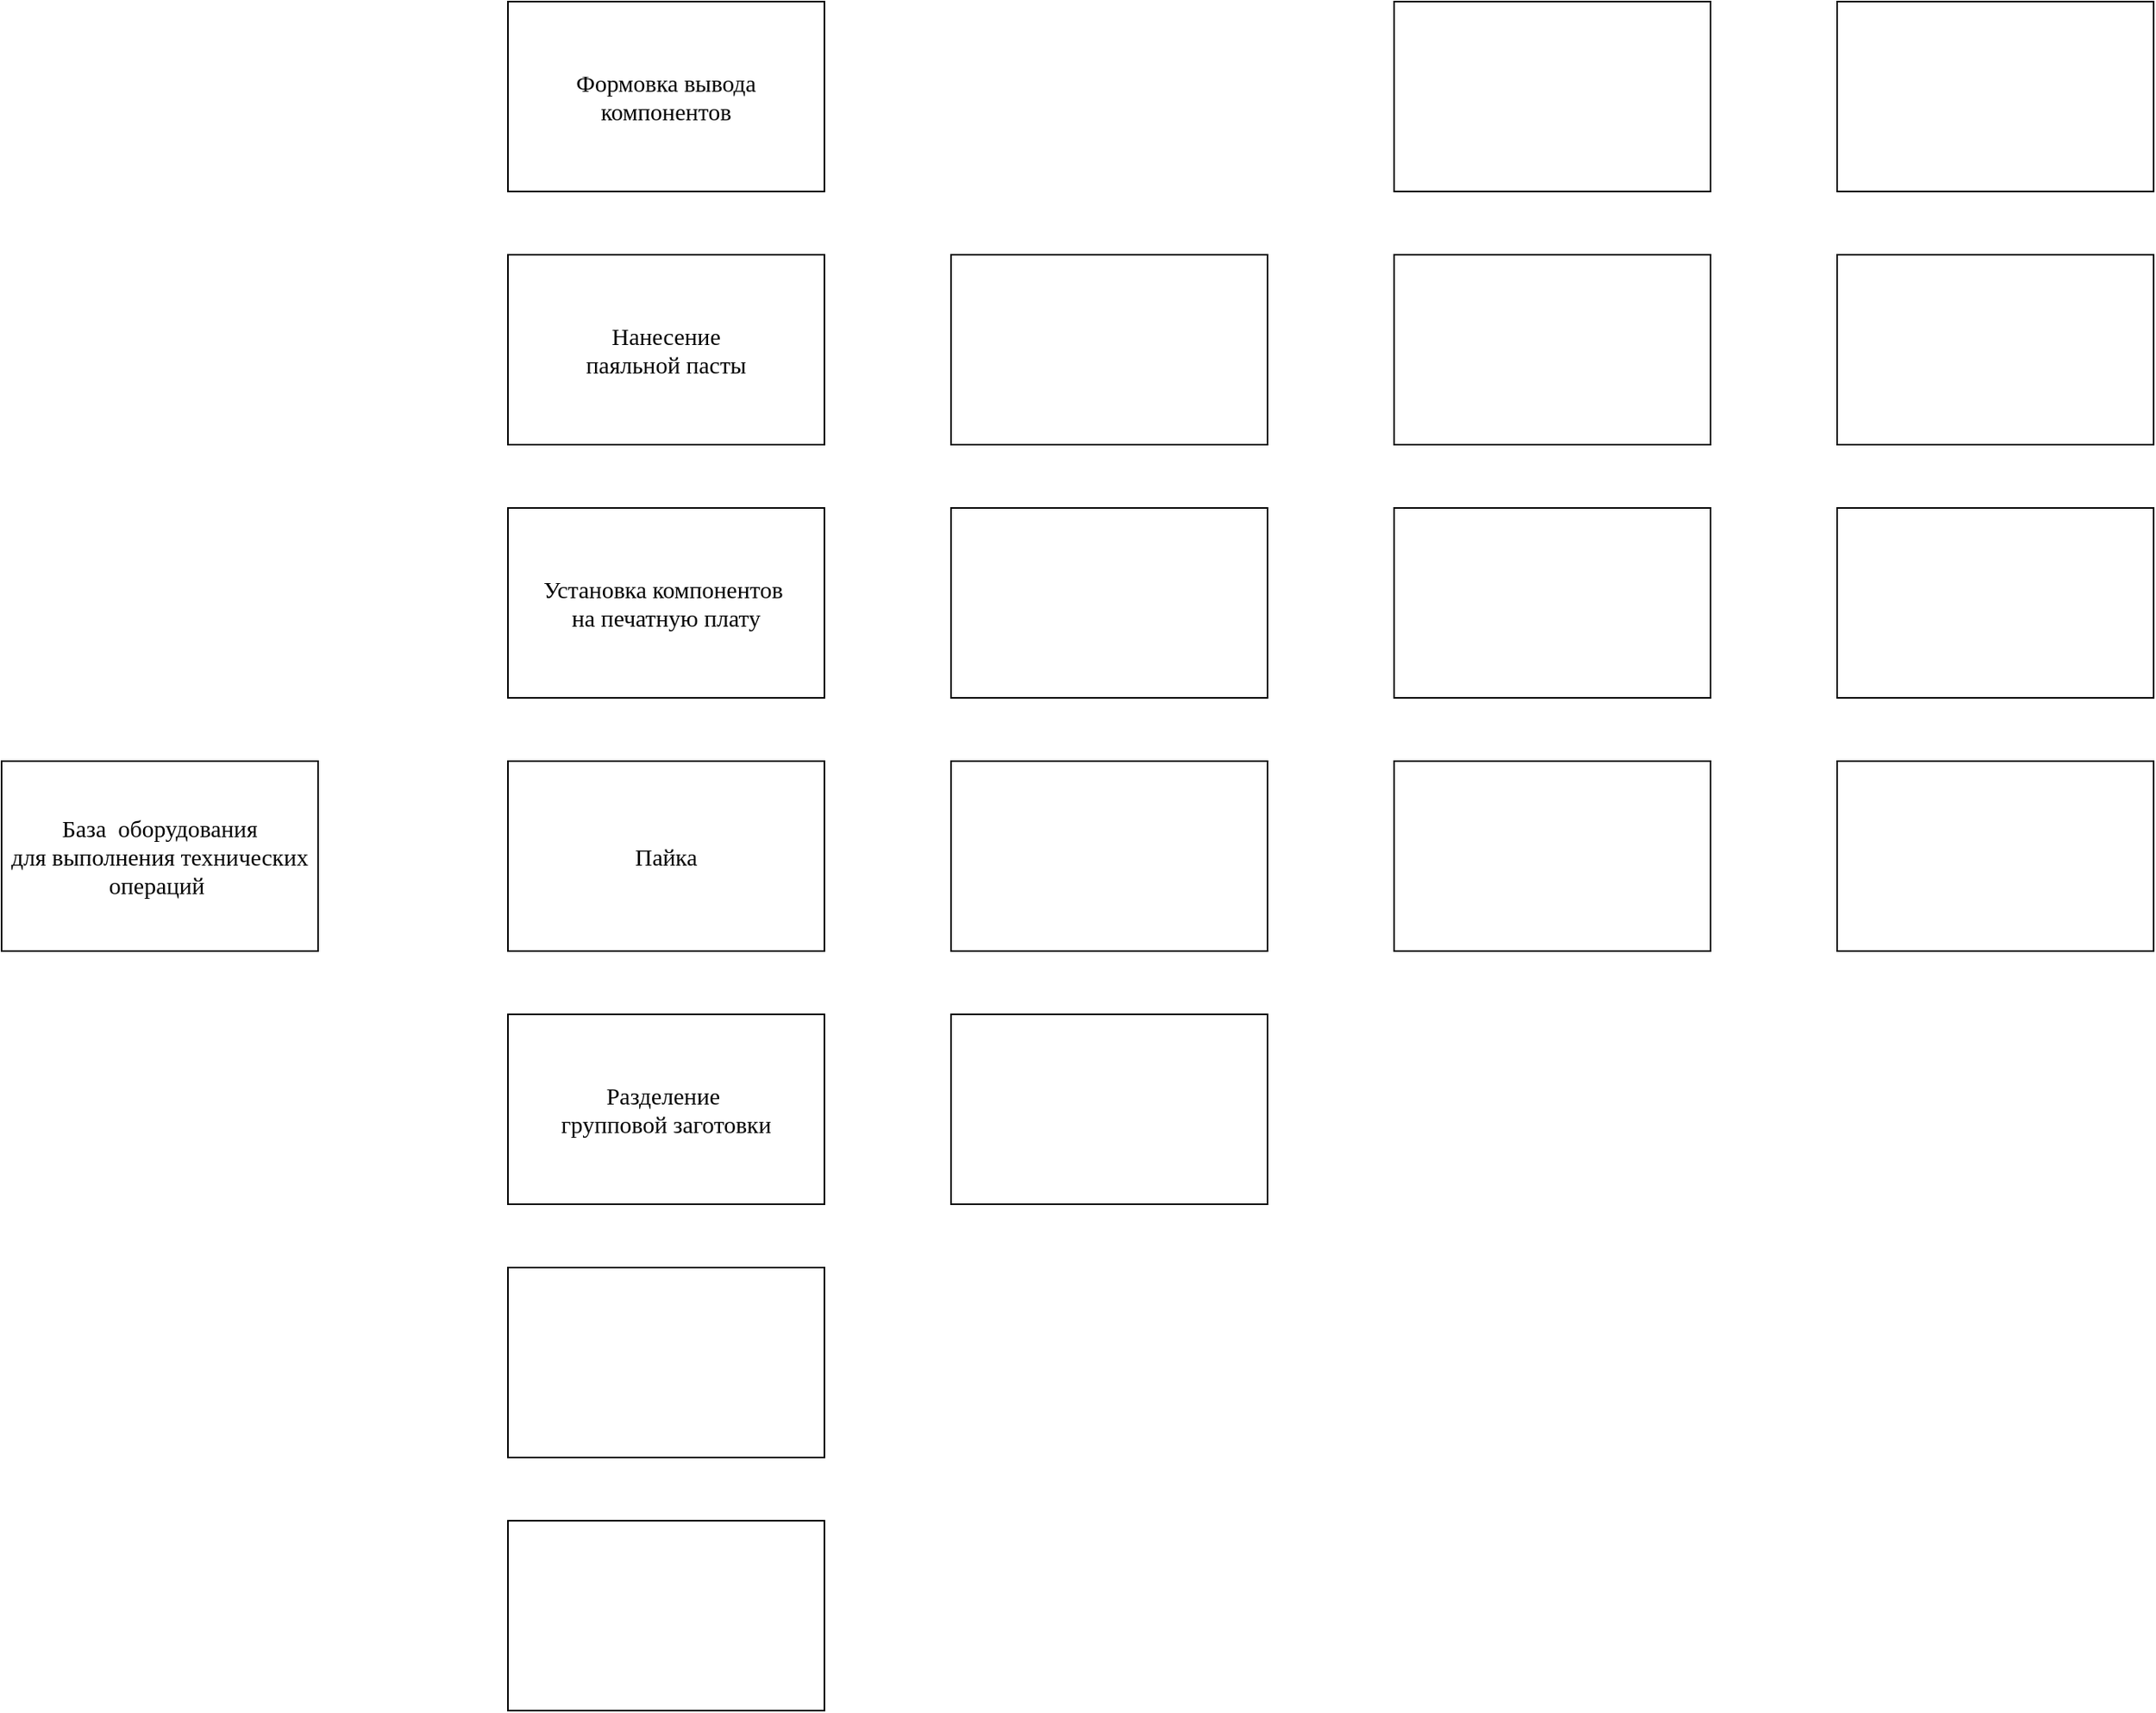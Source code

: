 <mxfile version="21.1.5" type="github">
  <diagram name="Page-1" id="Mj25eBMRVsyRUsFsZYLs">
    <mxGraphModel dx="2206" dy="1225" grid="1" gridSize="10" guides="1" tooltips="1" connect="1" arrows="1" fold="1" page="1" pageScale="1" pageWidth="1169" pageHeight="1654" math="0" shadow="0">
      <root>
        <mxCell id="0" />
        <mxCell id="1" parent="0" />
        <mxCell id="ikU8lWJFKBPcYdBVzW3l-1" value="&lt;font face=&quot;Tahoma&quot;&gt;База&amp;nbsp; оборудования &lt;br&gt;для выполнения технических операций&amp;nbsp;&lt;/font&gt;" style="rounded=0;whiteSpace=wrap;html=1;fontSize=15;" vertex="1" parent="1">
          <mxGeometry x="40" y="600" width="200" height="120" as="geometry" />
        </mxCell>
        <mxCell id="ikU8lWJFKBPcYdBVzW3l-2" value="Нанесение &lt;br&gt;паяльной пасты" style="rounded=0;whiteSpace=wrap;html=1;fontFamily=Tahoma;fontSize=15;" vertex="1" parent="1">
          <mxGeometry x="360" y="280" width="200" height="120" as="geometry" />
        </mxCell>
        <mxCell id="ikU8lWJFKBPcYdBVzW3l-3" value="Установка компонентов&amp;nbsp;&lt;br&gt;на печатную плату" style="rounded=0;whiteSpace=wrap;html=1;fontFamily=Tahoma;fontSize=15;" vertex="1" parent="1">
          <mxGeometry x="360" y="440" width="200" height="120" as="geometry" />
        </mxCell>
        <mxCell id="ikU8lWJFKBPcYdBVzW3l-4" value="Формовка вывода компонентов" style="rounded=0;whiteSpace=wrap;html=1;fontFamily=Tahoma;fontSize=15;" vertex="1" parent="1">
          <mxGeometry x="360" y="120" width="200" height="120" as="geometry" />
        </mxCell>
        <mxCell id="ikU8lWJFKBPcYdBVzW3l-5" value="Пайка" style="rounded=0;whiteSpace=wrap;html=1;fontFamily=Tahoma;fontSize=15;" vertex="1" parent="1">
          <mxGeometry x="360" y="600" width="200" height="120" as="geometry" />
        </mxCell>
        <mxCell id="ikU8lWJFKBPcYdBVzW3l-6" value="Разделение&amp;nbsp;&lt;br&gt;групповой заготовки" style="rounded=0;whiteSpace=wrap;html=1;fontFamily=Tahoma;fontSize=15;" vertex="1" parent="1">
          <mxGeometry x="360" y="760" width="200" height="120" as="geometry" />
        </mxCell>
        <mxCell id="ikU8lWJFKBPcYdBVzW3l-7" value="" style="rounded=0;whiteSpace=wrap;html=1;fontFamily=Tahoma;fontSize=15;" vertex="1" parent="1">
          <mxGeometry x="360" y="920" width="200" height="120" as="geometry" />
        </mxCell>
        <mxCell id="ikU8lWJFKBPcYdBVzW3l-8" value="" style="rounded=0;whiteSpace=wrap;html=1;fontFamily=Tahoma;fontSize=15;" vertex="1" parent="1">
          <mxGeometry x="360" y="1080" width="200" height="120" as="geometry" />
        </mxCell>
        <mxCell id="ikU8lWJFKBPcYdBVzW3l-9" value="" style="rounded=0;whiteSpace=wrap;html=1;fontFamily=Tahoma;fontSize=15;" vertex="1" parent="1">
          <mxGeometry x="640" y="280" width="200" height="120" as="geometry" />
        </mxCell>
        <mxCell id="ikU8lWJFKBPcYdBVzW3l-10" value="" style="rounded=0;whiteSpace=wrap;html=1;fontFamily=Tahoma;fontSize=15;" vertex="1" parent="1">
          <mxGeometry x="640" y="440" width="200" height="120" as="geometry" />
        </mxCell>
        <mxCell id="ikU8lWJFKBPcYdBVzW3l-11" value="" style="rounded=0;whiteSpace=wrap;html=1;fontFamily=Tahoma;fontSize=15;" vertex="1" parent="1">
          <mxGeometry x="640" y="600" width="200" height="120" as="geometry" />
        </mxCell>
        <mxCell id="ikU8lWJFKBPcYdBVzW3l-12" value="" style="rounded=0;whiteSpace=wrap;html=1;fontFamily=Tahoma;fontSize=15;" vertex="1" parent="1">
          <mxGeometry x="640" y="760" width="200" height="120" as="geometry" />
        </mxCell>
        <mxCell id="ikU8lWJFKBPcYdBVzW3l-15" value="" style="rounded=0;whiteSpace=wrap;html=1;fontFamily=Tahoma;fontSize=15;" vertex="1" parent="1">
          <mxGeometry x="920" y="120" width="200" height="120" as="geometry" />
        </mxCell>
        <mxCell id="ikU8lWJFKBPcYdBVzW3l-16" value="" style="rounded=0;whiteSpace=wrap;html=1;fontFamily=Tahoma;fontSize=15;" vertex="1" parent="1">
          <mxGeometry x="920" y="280" width="200" height="120" as="geometry" />
        </mxCell>
        <mxCell id="ikU8lWJFKBPcYdBVzW3l-17" value="" style="rounded=0;whiteSpace=wrap;html=1;fontFamily=Tahoma;fontSize=15;" vertex="1" parent="1">
          <mxGeometry x="920" y="440" width="200" height="120" as="geometry" />
        </mxCell>
        <mxCell id="ikU8lWJFKBPcYdBVzW3l-18" value="" style="rounded=0;whiteSpace=wrap;html=1;fontFamily=Tahoma;fontSize=15;" vertex="1" parent="1">
          <mxGeometry x="920" y="600" width="200" height="120" as="geometry" />
        </mxCell>
        <mxCell id="ikU8lWJFKBPcYdBVzW3l-19" value="" style="rounded=0;whiteSpace=wrap;html=1;fontFamily=Tahoma;fontSize=15;" vertex="1" parent="1">
          <mxGeometry x="1200" y="120" width="200" height="120" as="geometry" />
        </mxCell>
        <mxCell id="ikU8lWJFKBPcYdBVzW3l-20" value="" style="rounded=0;whiteSpace=wrap;html=1;fontFamily=Tahoma;fontSize=15;" vertex="1" parent="1">
          <mxGeometry x="1200" y="280" width="200" height="120" as="geometry" />
        </mxCell>
        <mxCell id="ikU8lWJFKBPcYdBVzW3l-21" value="" style="rounded=0;whiteSpace=wrap;html=1;fontFamily=Tahoma;fontSize=15;" vertex="1" parent="1">
          <mxGeometry x="1200" y="440" width="200" height="120" as="geometry" />
        </mxCell>
        <mxCell id="ikU8lWJFKBPcYdBVzW3l-22" value="" style="rounded=0;whiteSpace=wrap;html=1;fontFamily=Tahoma;fontSize=15;" vertex="1" parent="1">
          <mxGeometry x="1200" y="600" width="200" height="120" as="geometry" />
        </mxCell>
      </root>
    </mxGraphModel>
  </diagram>
</mxfile>
